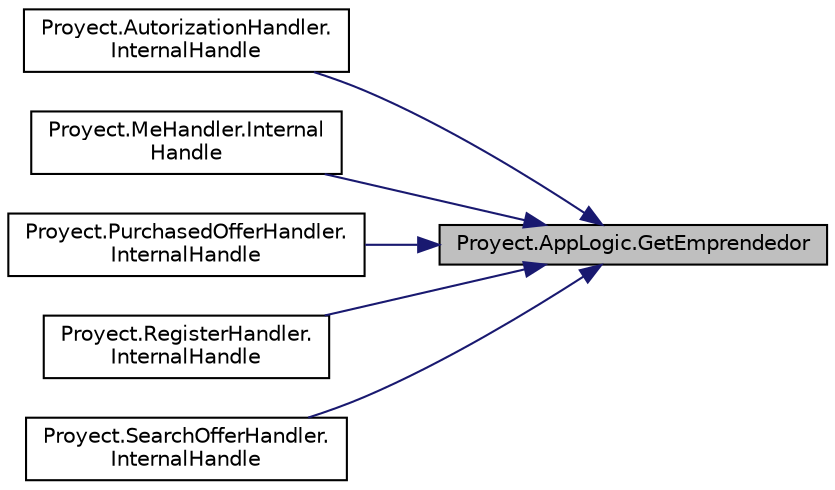 digraph "Proyect.AppLogic.GetEmprendedor"
{
 // INTERACTIVE_SVG=YES
 // LATEX_PDF_SIZE
  edge [fontname="Helvetica",fontsize="10",labelfontname="Helvetica",labelfontsize="10"];
  node [fontname="Helvetica",fontsize="10",shape=record];
  rankdir="RL";
  Node1 [label="Proyect.AppLogic.GetEmprendedor",height=0.2,width=0.4,color="black", fillcolor="grey75", style="filled", fontcolor="black",tooltip="Obtiene el emprendedor mendiante el ingreso de un id de usuario."];
  Node1 -> Node2 [dir="back",color="midnightblue",fontsize="10",style="solid",fontname="Helvetica"];
  Node2 [label="Proyect.AutorizationHandler.\lInternalHandle",height=0.2,width=0.4,color="black", fillcolor="white", style="filled",URL="$classProyect_1_1AutorizationHandler.html#aa7d9bd4e79a94aad7901b65e8501aab3",tooltip="Procesa el mensaje \"/registrar\" y retorna true; retorna false en caso contrario."];
  Node1 -> Node3 [dir="back",color="midnightblue",fontsize="10",style="solid",fontname="Helvetica"];
  Node3 [label="Proyect.MeHandler.Internal\lHandle",height=0.2,width=0.4,color="black", fillcolor="white", style="filled",URL="$classProyect_1_1MeHandler.html#aa6f85d2e48f25191537c9d881ed295fe",tooltip="Procesa el mensaje \"/registrar\" y retorna true; retorna false en caso contrario."];
  Node1 -> Node4 [dir="back",color="midnightblue",fontsize="10",style="solid",fontname="Helvetica"];
  Node4 [label="Proyect.PurchasedOfferHandler.\lInternalHandle",height=0.2,width=0.4,color="black", fillcolor="white", style="filled",URL="$classProyect_1_1PurchasedOfferHandler.html#a2858da92fe7689008b79f12314da3e8f",tooltip="Procesa el mensaje \"/registrar\" y retorna true; retorna false en caso contrario."];
  Node1 -> Node5 [dir="back",color="midnightblue",fontsize="10",style="solid",fontname="Helvetica"];
  Node5 [label="Proyect.RegisterHandler.\lInternalHandle",height=0.2,width=0.4,color="black", fillcolor="white", style="filled",URL="$classProyect_1_1RegisterHandler.html#affa8f3bd4e3891f6294e1b0459002c93",tooltip="Procesa el mensaje \"/registrar\" y retorna true; retorna false en caso contrario."];
  Node1 -> Node6 [dir="back",color="midnightblue",fontsize="10",style="solid",fontname="Helvetica"];
  Node6 [label="Proyect.SearchOfferHandler.\lInternalHandle",height=0.2,width=0.4,color="black", fillcolor="white", style="filled",URL="$classProyect_1_1SearchOfferHandler.html#ab039cddef42f163448654b9386533e43",tooltip="Procesa el mensaje \"/registrar\" y retorna true; retorna false en caso contrario."];
}
